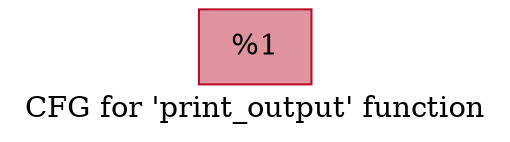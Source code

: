 digraph "CFG for 'print_output' function" {
	label="CFG for 'print_output' function";

	Node0x5572ef698a80 [shape=record,color="#b70d28ff", style=filled, fillcolor="#b70d2870",label="{%1 }"];
}
